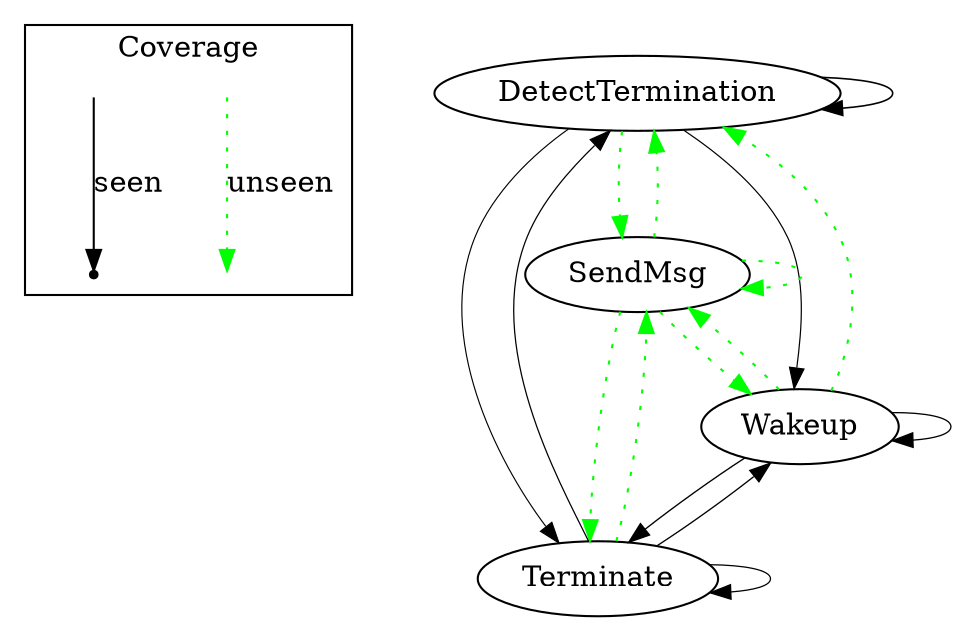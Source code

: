 digraph ActionGraph {
nodesep=0.35;
subgraph cluster_legend {
label = "Coverage";
node [shape=point] {
d0 [style = invis];
d1 [style = invis];
p0 [style = invis];
p0 [style = invis];
}
d0 -> d1 [label=unseen, color="green", style=dotted]
p0 -> p1 [label=seen]
}
0 [label="DetectTermination"]
1 [label="SendMsg"]
2 [label="Terminate"]
3 [label="Wakeup"]
0 -> 0[penwidth=0.77];
0 -> 1[color="green",style=dotted];
0 -> 2[penwidth=0.55];
0 -> 3[penwidth=0.58];
1 -> 0[color="green",style=dotted];
1 -> 1[color="green",style=dotted];
1 -> 2[color="green",style=dotted];
1 -> 3[color="green",style=dotted];
2 -> 0[penwidth=0.6];
2 -> 1[color="green",style=dotted];
2 -> 2[penwidth=0.61];
2 -> 3[penwidth=0.64];
3 -> 0[color="green",style=dotted];
3 -> 1[color="green",style=dotted];
3 -> 2[penwidth=0.65];
3 -> 3[penwidth=0.63];
}
